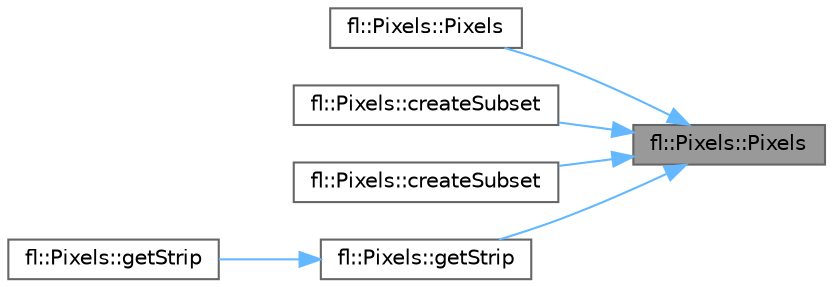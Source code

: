 digraph "fl::Pixels::Pixels"
{
 // LATEX_PDF_SIZE
  bgcolor="transparent";
  edge [fontname=Helvetica,fontsize=10,labelfontname=Helvetica,labelfontsize=10];
  node [fontname=Helvetica,fontsize=10,shape=box,height=0.2,width=0.4];
  rankdir="RL";
  Node1 [id="Node000001",label="fl::Pixels::Pixels",height=0.2,width=0.4,color="gray40", fillcolor="grey60", style="filled", fontcolor="black",tooltip=" "];
  Node1 -> Node2 [id="edge1_Node000001_Node000002",dir="back",color="steelblue1",style="solid",tooltip=" "];
  Node2 [id="Node000002",label="fl::Pixels::Pixels",height=0.2,width=0.4,color="grey40", fillcolor="white", style="filled",URL="$df/d0f/classfl_1_1_pixels.html#a846941985dc5c3e8cb8abe37edcfa7e8",tooltip=" "];
  Node1 -> Node3 [id="edge2_Node000001_Node000003",dir="back",color="steelblue1",style="solid",tooltip=" "];
  Node3 [id="Node000003",label="fl::Pixels::createSubset",height=0.2,width=0.4,color="grey40", fillcolor="white", style="filled",URL="$df/d0f/classfl_1_1_pixels.html#ac189d243c61917be97664002f0492733",tooltip=" "];
  Node1 -> Node4 [id="edge3_Node000001_Node000004",dir="back",color="steelblue1",style="solid",tooltip=" "];
  Node4 [id="Node000004",label="fl::Pixels::createSubset",height=0.2,width=0.4,color="grey40", fillcolor="white", style="filled",URL="$df/d0f/classfl_1_1_pixels.html#acbeac8f1ecc36a488bcf0bf6606a2758",tooltip=" "];
  Node1 -> Node5 [id="edge4_Node000001_Node000005",dir="back",color="steelblue1",style="solid",tooltip=" "];
  Node5 [id="Node000005",label="fl::Pixels::getStrip",height=0.2,width=0.4,color="grey40", fillcolor="white", style="filled",URL="$df/d0f/classfl_1_1_pixels.html#ac2ef154e44e244afbbf52a68782e3480",tooltip=" "];
  Node5 -> Node6 [id="edge5_Node000005_Node000006",dir="back",color="steelblue1",style="solid",tooltip=" "];
  Node6 [id="Node000006",label="fl::Pixels::getStrip",height=0.2,width=0.4,color="grey40", fillcolor="white", style="filled",URL="$df/d0f/classfl_1_1_pixels.html#ae87b8a4cc3b35feabd3b7fca443a90ea",tooltip=" "];
}
